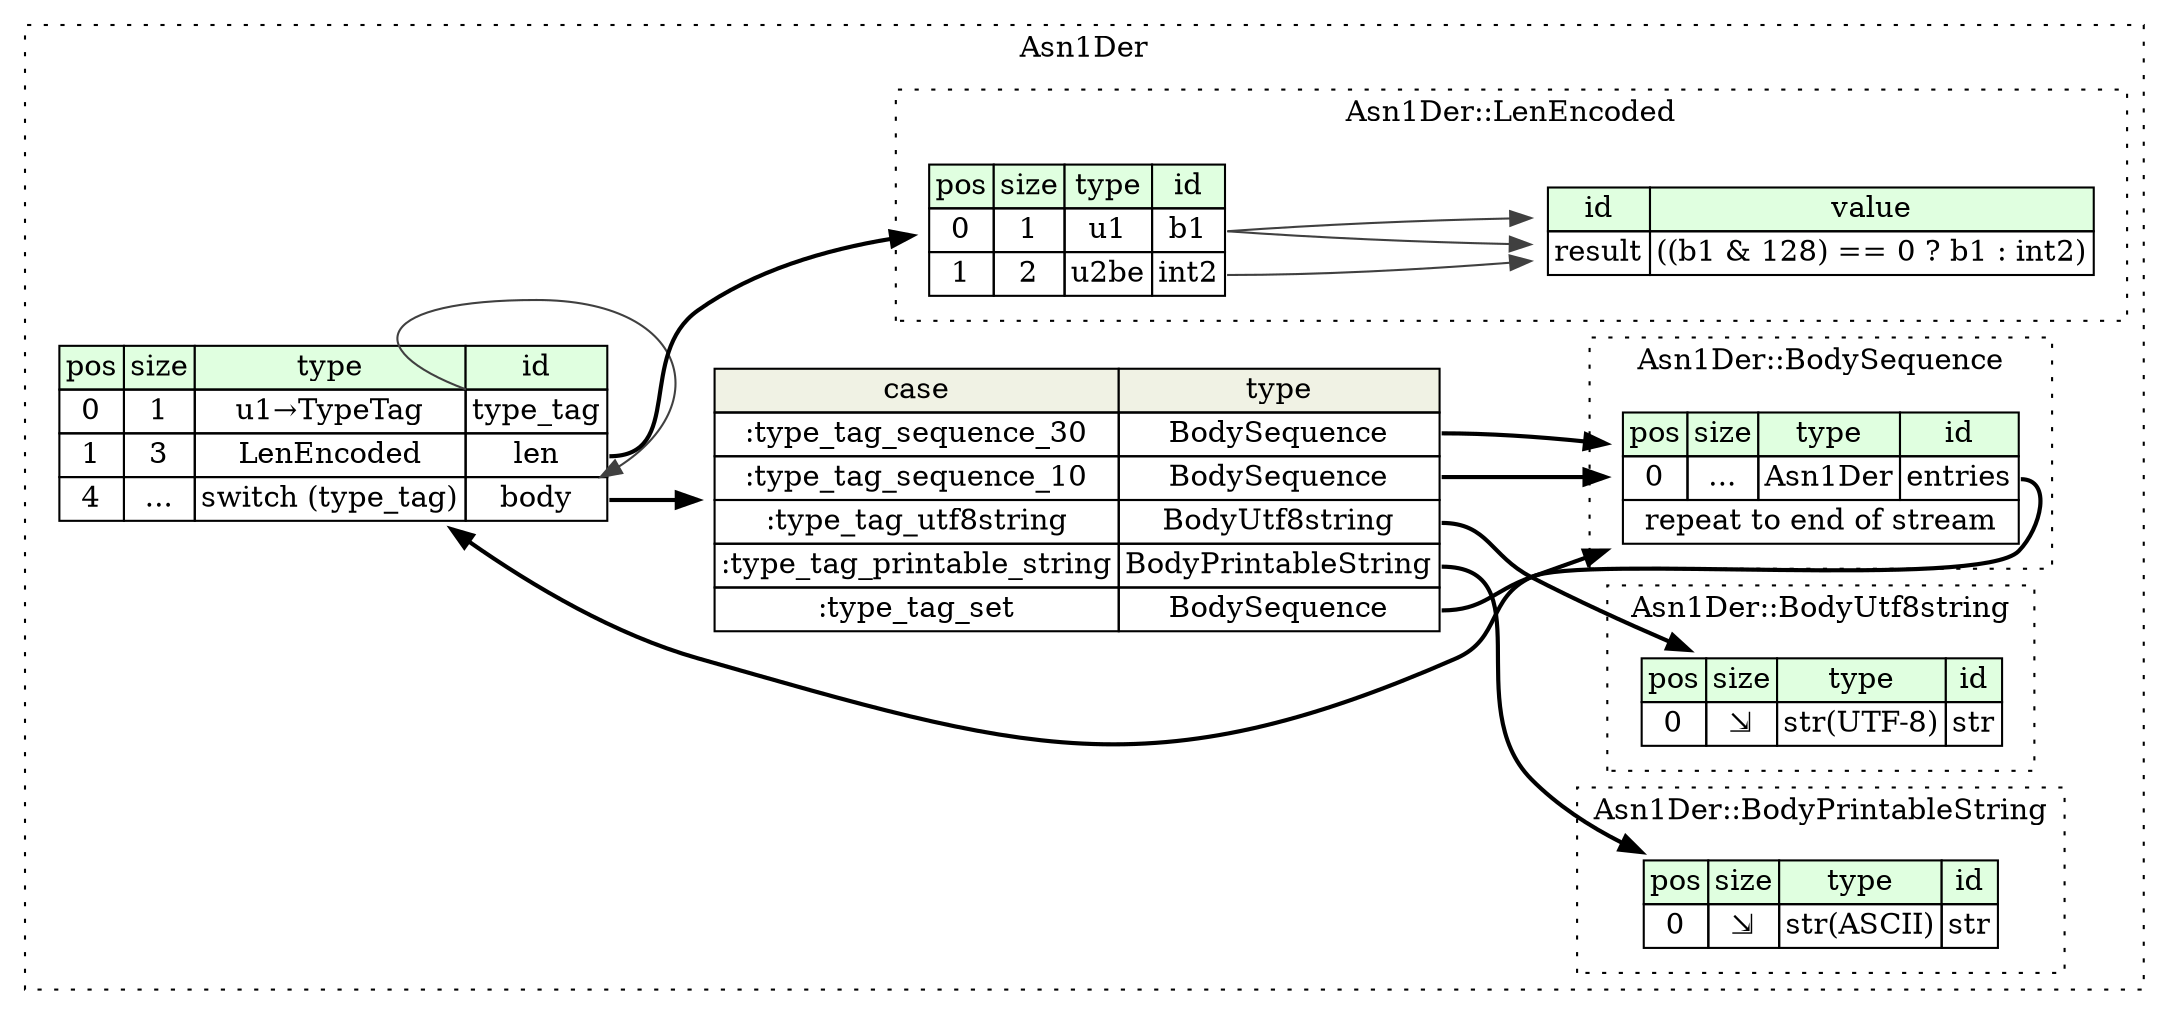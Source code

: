 digraph {
	rankdir=LR;
	node [shape=plaintext];
	subgraph cluster__asn1_der {
		label="Asn1Der";
		graph[style=dotted];

		asn1_der__seq [label=<<TABLE BORDER="0" CELLBORDER="1" CELLSPACING="0">
			<TR><TD BGCOLOR="#E0FFE0">pos</TD><TD BGCOLOR="#E0FFE0">size</TD><TD BGCOLOR="#E0FFE0">type</TD><TD BGCOLOR="#E0FFE0">id</TD></TR>
			<TR><TD PORT="type_tag_pos">0</TD><TD PORT="type_tag_size">1</TD><TD>u1→TypeTag</TD><TD PORT="type_tag_type">type_tag</TD></TR>
			<TR><TD PORT="len_pos">1</TD><TD PORT="len_size">3</TD><TD>LenEncoded</TD><TD PORT="len_type">len</TD></TR>
			<TR><TD PORT="body_pos">4</TD><TD PORT="body_size">...</TD><TD>switch (type_tag)</TD><TD PORT="body_type">body</TD></TR>
		</TABLE>>];
asn1_der__seq_body_switch [label=<<TABLE BORDER="0" CELLBORDER="1" CELLSPACING="0">
	<TR><TD BGCOLOR="#F0F2E4">case</TD><TD BGCOLOR="#F0F2E4">type</TD></TR>
	<TR><TD>:type_tag_sequence_30</TD><TD PORT="case0">BodySequence</TD></TR>
	<TR><TD>:type_tag_sequence_10</TD><TD PORT="case1">BodySequence</TD></TR>
	<TR><TD>:type_tag_utf8string</TD><TD PORT="case2">BodyUtf8string</TD></TR>
	<TR><TD>:type_tag_printable_string</TD><TD PORT="case3">BodyPrintableString</TD></TR>
	<TR><TD>:type_tag_set</TD><TD PORT="case4">BodySequence</TD></TR>
</TABLE>>];
		subgraph cluster__len_encoded {
			label="Asn1Der::LenEncoded";
			graph[style=dotted];

			len_encoded__seq [label=<<TABLE BORDER="0" CELLBORDER="1" CELLSPACING="0">
				<TR><TD BGCOLOR="#E0FFE0">pos</TD><TD BGCOLOR="#E0FFE0">size</TD><TD BGCOLOR="#E0FFE0">type</TD><TD BGCOLOR="#E0FFE0">id</TD></TR>
				<TR><TD PORT="b1_pos">0</TD><TD PORT="b1_size">1</TD><TD>u1</TD><TD PORT="b1_type">b1</TD></TR>
				<TR><TD PORT="int2_pos">1</TD><TD PORT="int2_size">2</TD><TD>u2be</TD><TD PORT="int2_type">int2</TD></TR>
			</TABLE>>];
			len_encoded__inst__result [label=<<TABLE BORDER="0" CELLBORDER="1" CELLSPACING="0">
				<TR><TD BGCOLOR="#E0FFE0">id</TD><TD BGCOLOR="#E0FFE0">value</TD></TR>
				<TR><TD>result</TD><TD>((b1 &amp; 128) == 0 ? b1 : int2)</TD></TR>
			</TABLE>>];
		}
		subgraph cluster__body_sequence {
			label="Asn1Der::BodySequence";
			graph[style=dotted];

			body_sequence__seq [label=<<TABLE BORDER="0" CELLBORDER="1" CELLSPACING="0">
				<TR><TD BGCOLOR="#E0FFE0">pos</TD><TD BGCOLOR="#E0FFE0">size</TD><TD BGCOLOR="#E0FFE0">type</TD><TD BGCOLOR="#E0FFE0">id</TD></TR>
				<TR><TD PORT="entries_pos">0</TD><TD PORT="entries_size">...</TD><TD>Asn1Der</TD><TD PORT="entries_type">entries</TD></TR>
				<TR><TD COLSPAN="4" PORT="entries__repeat">repeat to end of stream</TD></TR>
			</TABLE>>];
		}
		subgraph cluster__body_utf8string {
			label="Asn1Der::BodyUtf8string";
			graph[style=dotted];

			body_utf8string__seq [label=<<TABLE BORDER="0" CELLBORDER="1" CELLSPACING="0">
				<TR><TD BGCOLOR="#E0FFE0">pos</TD><TD BGCOLOR="#E0FFE0">size</TD><TD BGCOLOR="#E0FFE0">type</TD><TD BGCOLOR="#E0FFE0">id</TD></TR>
				<TR><TD PORT="str_pos">0</TD><TD PORT="str_size">⇲</TD><TD>str(UTF-8)</TD><TD PORT="str_type">str</TD></TR>
			</TABLE>>];
		}
		subgraph cluster__body_printable_string {
			label="Asn1Der::BodyPrintableString";
			graph[style=dotted];

			body_printable_string__seq [label=<<TABLE BORDER="0" CELLBORDER="1" CELLSPACING="0">
				<TR><TD BGCOLOR="#E0FFE0">pos</TD><TD BGCOLOR="#E0FFE0">size</TD><TD BGCOLOR="#E0FFE0">type</TD><TD BGCOLOR="#E0FFE0">id</TD></TR>
				<TR><TD PORT="str_pos">0</TD><TD PORT="str_size">⇲</TD><TD>str(ASCII)</TD><TD PORT="str_type">str</TD></TR>
			</TABLE>>];
		}
	}
	asn1_der__seq:len_type -> len_encoded__seq [style=bold];
	asn1_der__seq:body_type -> asn1_der__seq_body_switch [style=bold];
	asn1_der__seq_body_switch:case0 -> body_sequence__seq [style=bold];
	asn1_der__seq_body_switch:case1 -> body_sequence__seq [style=bold];
	asn1_der__seq_body_switch:case2 -> body_utf8string__seq [style=bold];
	asn1_der__seq_body_switch:case3 -> body_printable_string__seq [style=bold];
	asn1_der__seq_body_switch:case4 -> body_sequence__seq [style=bold];
	asn1_der__seq:type_tag_type -> asn1_der__seq:body_type [color="#404040"];
	len_encoded__seq:b1_type -> len_encoded__inst__result [color="#404040"];
	len_encoded__seq:b1_type -> len_encoded__inst__result [color="#404040"];
	len_encoded__seq:int2_type -> len_encoded__inst__result [color="#404040"];
	body_sequence__seq:entries_type -> asn1_der__seq [style=bold];
}
